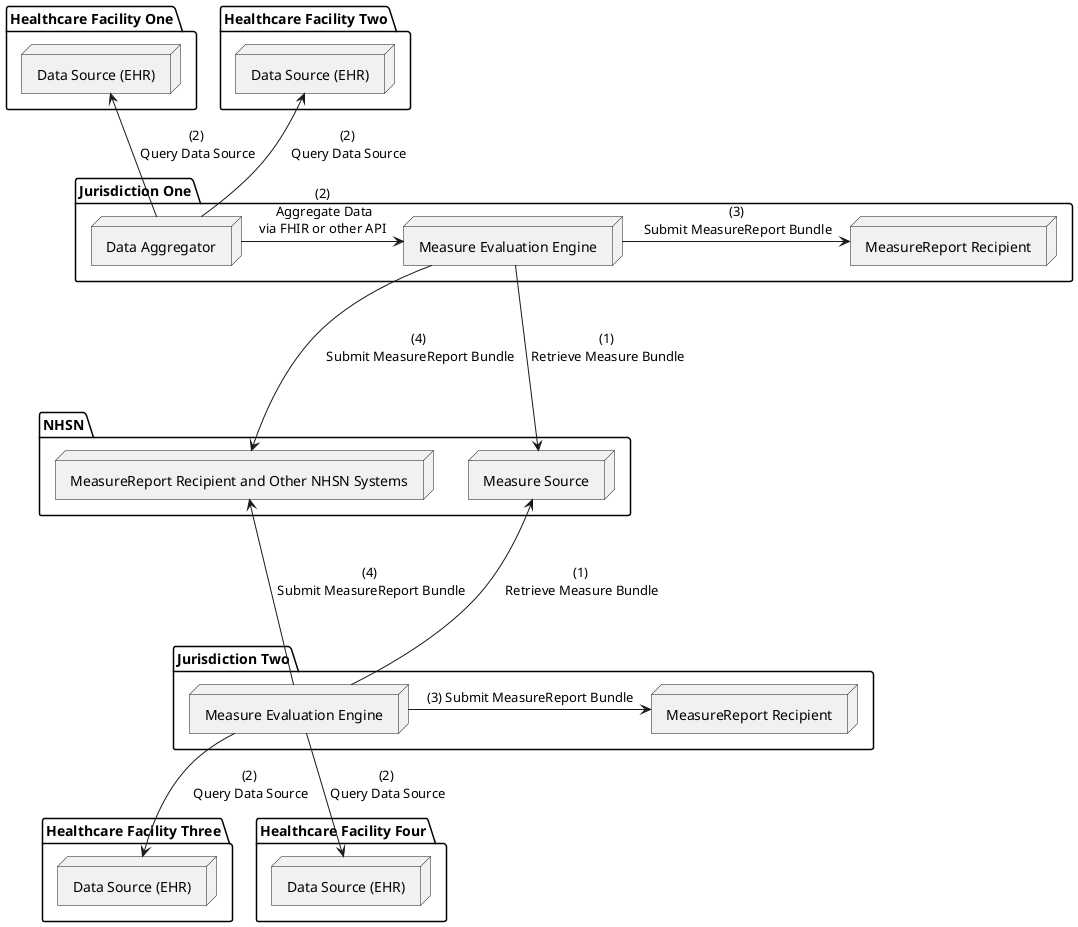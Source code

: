 @startuml



package "Healthcare Facility One" {
    node "Data Source (EHR)" as EHR1
}

package "Healthcare Facility Two" {
    node "Data Source (EHR)" as EHR2
}

package "Healthcare Facility Three" {
    node "Data Source (EHR)" as EHR3
}

package "Healthcare Facility Four" {
    node "Data Source (EHR)" as EHR4
}

package "Jurisdiction One" {
    node "Measure Evaluation Engine" as MEE1
    node "MeasureReport Recipient" as Recipient1
    node "Data Aggregator" as DA1
}

package "Jurisdiction Two" {
    node "Measure Evaluation Engine" as MEE2
    node "MeasureReport Recipient" as Recipient2
}

package "NHSN" {
    node "MeasureReport Recipient and Other NHSN Systems" as Recipient
    node "Measure Source" as MS
}

EHR1 <-- DA1 : (2)\n Query Data Source
EHR2 <-- DA1 : (2)\n Query Data Source
DA1 -right-> MEE1 : (2)\n Aggregate Data\nvia FHIR or other API
MEE1 -down-> MS : (1)\n Retrieve Measure Bundle
MEE1 -right-> Recipient1 : (3)\n Submit MeasureReport Bundle

EHR3 <-up- MEE2 : (2)\n Query Data Source
EHR4 <-up- MEE2 : (2)\n Query Data Source
MEE2 -up-> MS : (1)\n Retrieve Measure Bundle
MEE2 -right-> Recipient2 : (3) Submit MeasureReport Bundle


MEE1 -down--> Recipient : (4)\n Submit MeasureReport Bundle
MEE2 -up--> Recipient : (4)\n Submit MeasureReport Bundle

@enduml
